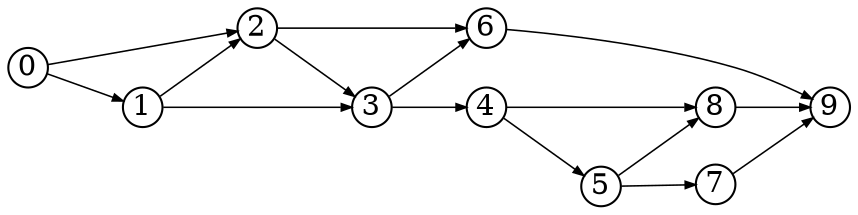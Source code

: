 digraph{
  rankdir=LR
  node [shape=circle,fixedsize=true,width=.26]
  edge [penwidth=0.75,arrowsize=0.5]
  9 -> {}
  8 -> {9}
  7 -> {9}
  6 -> {9}
  5 -> {7 8}
  4 -> {5 8}
  3 -> {4 6}
  2 -> {3 6}
  1 -> {2 3}
  0 -> {1 2}
}
